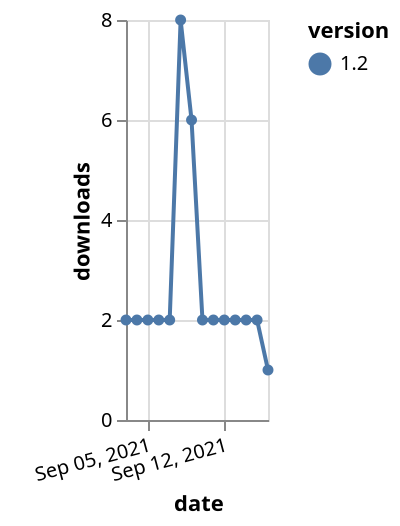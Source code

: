 {"$schema": "https://vega.github.io/schema/vega-lite/v5.json", "description": "A simple bar chart with embedded data.", "data": {"values": [{"date": "2021-09-03", "total": 623, "delta": 2, "version": "1.2"}, {"date": "2021-09-04", "total": 625, "delta": 2, "version": "1.2"}, {"date": "2021-09-05", "total": 627, "delta": 2, "version": "1.2"}, {"date": "2021-09-06", "total": 629, "delta": 2, "version": "1.2"}, {"date": "2021-09-07", "total": 631, "delta": 2, "version": "1.2"}, {"date": "2021-09-08", "total": 639, "delta": 8, "version": "1.2"}, {"date": "2021-09-09", "total": 645, "delta": 6, "version": "1.2"}, {"date": "2021-09-10", "total": 647, "delta": 2, "version": "1.2"}, {"date": "2021-09-11", "total": 649, "delta": 2, "version": "1.2"}, {"date": "2021-09-12", "total": 651, "delta": 2, "version": "1.2"}, {"date": "2021-09-13", "total": 653, "delta": 2, "version": "1.2"}, {"date": "2021-09-14", "total": 655, "delta": 2, "version": "1.2"}, {"date": "2021-09-15", "total": 657, "delta": 2, "version": "1.2"}, {"date": "2021-09-16", "total": 658, "delta": 1, "version": "1.2"}]}, "width": "container", "mark": {"type": "line", "point": {"filled": true}}, "encoding": {"x": {"field": "date", "type": "temporal", "timeUnit": "yearmonthdate", "title": "date", "axis": {"labelAngle": -15}}, "y": {"field": "delta", "type": "quantitative", "title": "downloads"}, "color": {"field": "version", "type": "nominal"}, "tooltip": {"field": "delta"}}}